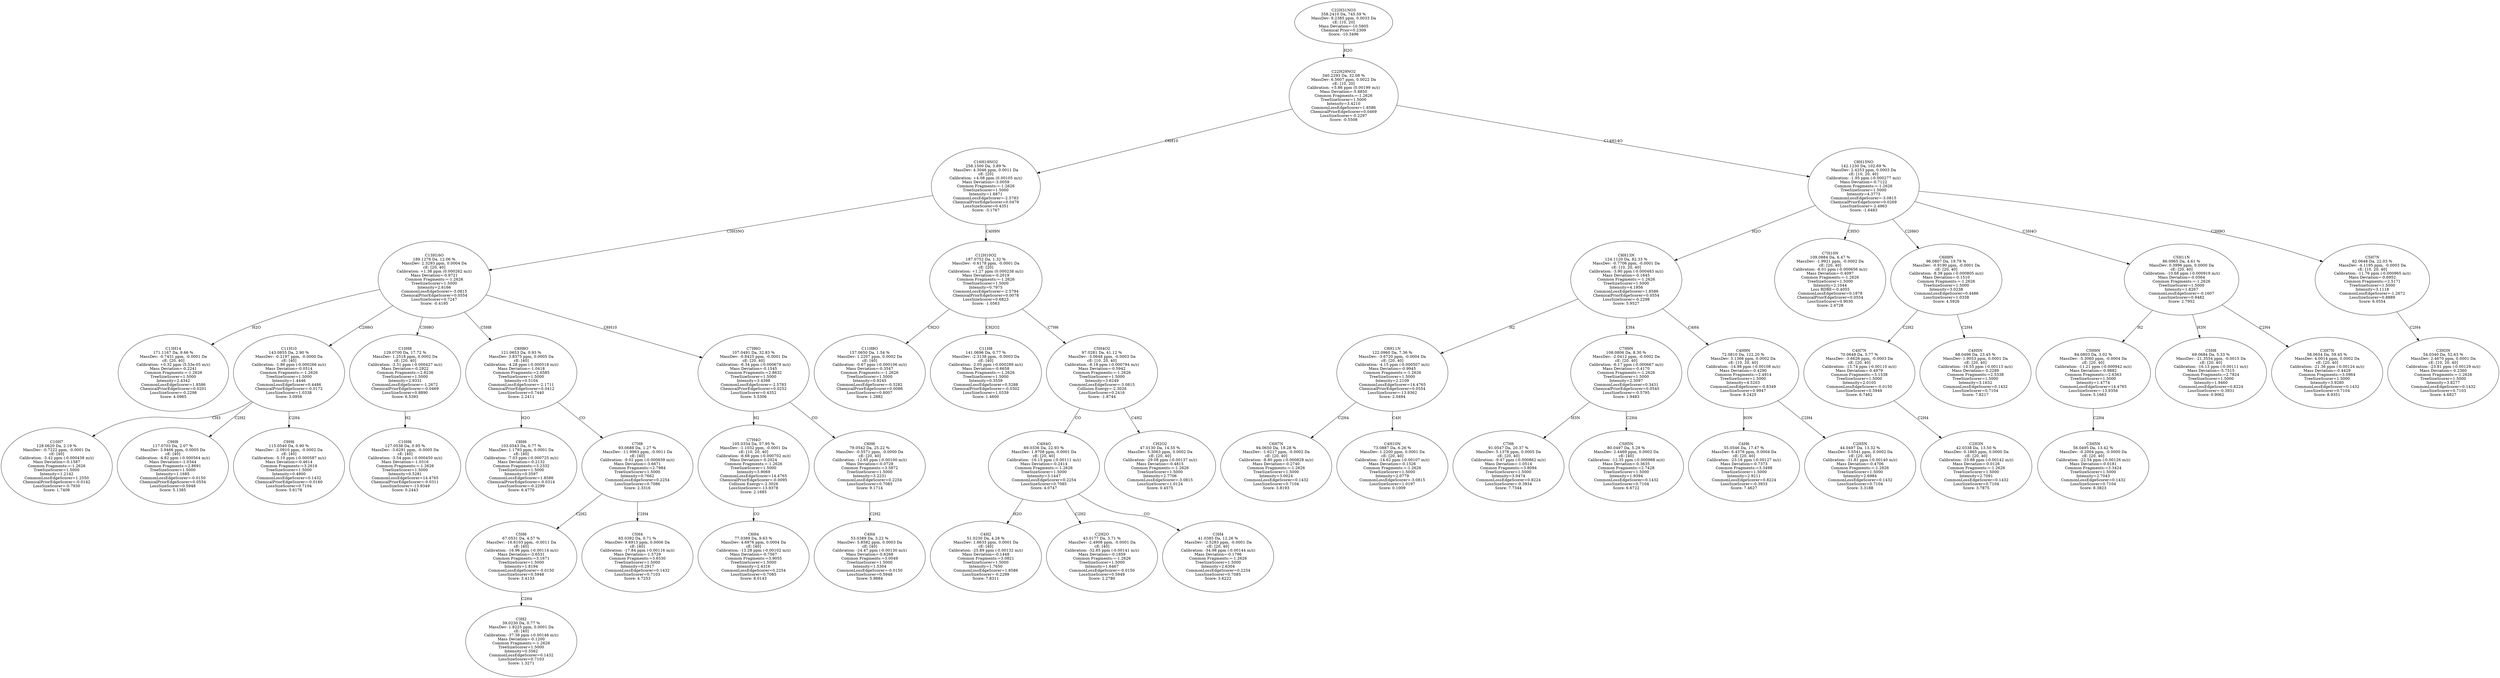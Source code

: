strict digraph {
v1 [label="C13H14\n171.1167 Da, 9.66 %\nMassDev: -0.7431 ppm, -0.0001 Da\ncE: [20, 40]\nCalibration: +0.32 ppm (5.53e-05 m/z)\nMass Deviation=-0.2241\nCommon Fragments:=-1.2626\nTreeSizeScorer=1.5000\nIntensity=2.4342\nCommonLossEdgeScorer=1.8586\nChemicalPriorEdgeScorer=0.0201\nLossSizeScorer=-0.2298\nScore: 4.0965"];
v2 [label="C10H7\n128.0620 Da, 2.19 %\nMassDev: -0.7222 ppm, -0.0001 Da\ncE: [40]\nCalibration: -3.42 ppm (-0.000438 m/z)\nMass Deviation=-0.1587\nCommon Fragments:=-1.2626\nTreeSizeScorer=1.5000\nIntensity=1.2142\nCommonLossEdgeScorer=1.2550\nChemicalPriorEdgeScorer=-0.0142\nLossSizeScorer=-0.7930\nScore: 1.7408"];
v3 [label="C9H8\n117.0703 Da, 2.07 %\nMassDev: 3.9466 ppm, 0.0005 Da\ncE: [40]\nCalibration: -4.82 ppm (-0.000564 m/z)\nMass Deviation=-1.0344\nCommon Fragments:=2.8691\nTreeSizeScorer=1.5000\nIntensity=1.1685\nCommonLossEdgeScorer=-0.0150\nChemicalPriorEdgeScorer=0.0554\nLossSizeScorer=0.5948\nScore: 5.1385"];
v4 [label="C9H6\n115.0540 Da, 0.90 %\nMassDev: -2.0910 ppm, -0.0002 Da\ncE: [40]\nCalibration: -5.10 ppm (-0.000587 m/z)\nMass Deviation=-0.4614\nCommon Fragments:=3.2616\nTreeSizeScorer=1.5000\nIntensity=0.4800\nCommonLossEdgeScorer=0.1432\nChemicalPriorEdgeScorer=-0.0160\nLossSizeScorer=0.7104\nScore: 5.6178"];
v5 [label="C11H10\n143.0855 Da, 2.90 %\nMassDev: -0.2197 ppm, -0.0000 Da\ncE: [40]\nCalibration: -1.86 ppm (-0.000266 m/z)\nMass Deviation=-0.0514\nCommon Fragments:=-1.2626\nTreeSizeScorer=1.5000\nIntensity=1.4446\nCommonLossEdgeScorer=0.4486\nChemicalPriorEdgeScorer=-0.0172\nLossSizeScorer=1.0338\nScore: 3.0956"];
v6 [label="C10H6\n127.0538 Da, 0.95 %\nMassDev: -3.6291 ppm, -0.0005 Da\ncE: [40]\nCalibration: -3.54 ppm (-0.000450 m/z)\nMass Deviation=-1.0316\nCommon Fragments:=-1.2626\nTreeSizeScorer=1.5000\nIntensity=0.5281\nCommonLossEdgeScorer=14.4765\nChemicalPriorEdgeScorer=-0.0311\nLossSizeScorer=-13.9349\nScore: 0.2443"];
v7 [label="C10H8\n129.0700 Da, 17.72 %\nMassDev: 1.2518 ppm, 0.0002 Da\ncE: [20, 40]\nCalibration: -3.31 ppm (-0.000427 m/z)\nMass Deviation=-0.2922\nCommon Fragments:=2.8236\nTreeSizeScorer=1.5000\nIntensity=2.9331\nCommonLossEdgeScorer=-1.2672\nChemicalPriorEdgeScorer=-0.0469\nLossSizeScorer=0.8890\nScore: 6.5393"];
v8 [label="C8H6\n103.0543 Da, 0.77 %\nMassDev: 1.1793 ppm, 0.0001 Da\ncE: [40]\nCalibration: -7.03 ppm (-0.000725 m/z)\nMass Deviation=-0.2132\nCommon Fragments:=3.2332\nTreeSizeScorer=1.5000\nIntensity=0.3597\nCommonLossEdgeScorer=1.8586\nChemicalPriorEdgeScorer=-0.0314\nLossSizeScorer=-0.2299\nScore: 6.4770"];
v9 [label="C3H2\n39.0230 Da, 0.77 %\nMassDev: 1.8225 ppm, 0.0001 Da\ncE: [40]\nCalibration: -37.38 ppm (-0.00146 m/z)\nMass Deviation=-0.1200\nCommon Fragments:=-1.2626\nTreeSizeScorer=1.5000\nIntensity=0.3562\nCommonLossEdgeScorer=0.1432\nLossSizeScorer=0.7103\nScore: 1.3271"];
v10 [label="C5H6\n67.0531 Da, 4.57 %\nMassDev: -16.6103 ppm, -0.0011 Da\ncE: [40]\nCalibration: -16.96 ppm (-0.00114 m/z)\nMass Deviation=-3.6531\nCommon Fragments:=3.1671\nTreeSizeScorer=1.5000\nIntensity=1.8194\nCommonLossEdgeScorer=-0.0150\nLossSizeScorer=0.5948\nScore: 3.4133"];
v11 [label="C5H4\n65.0392 Da, 0.71 %\nMassDev: 9.6913 ppm, 0.0006 Da\ncE: [40]\nCalibration: -17.84 ppm (-0.00116 m/z)\nMass Deviation=-1.5729\nCommon Fragments:=3.6530\nTreeSizeScorer=1.5000\nIntensity=0.2917\nCommonLossEdgeScorer=0.1432\nLossSizeScorer=0.7103\nScore: 4.7253"];
v12 [label="C7H8\n93.0688 Da, 1.27 %\nMassDev: -11.9963 ppm, -0.0011 Da\ncE: [40]\nCalibration: -9.02 ppm (-0.000839 m/z)\nMass Deviation=-3.6671\nCommon Fragments:=2.7984\nTreeSizeScorer=1.5000\nIntensity=0.7662\nCommonLossEdgeScorer=0.2254\nLossSizeScorer=0.7086\nScore: 2.3316"];
v13 [label="C8H8O\n121.0653 Da, 0.93 %\nMassDev: 3.8375 ppm, 0.0005 Da\ncE: [40]\nCalibration: -4.28 ppm (-0.000518 m/z)\nMass Deviation=-1.0418\nCommon Fragments:=2.6585\nTreeSizeScorer=1.5000\nIntensity=0.5104\nCommonLossEdgeScorer=-2.1711\nChemicalPriorEdgeScorer=0.0412\nLossSizeScorer=0.7440\nScore: 2.2411"];
v14 [label="C6H4\n77.0389 Da, 9.63 %\nMassDev: 4.6976 ppm, 0.0004 Da\ncE: [40]\nCalibration: -13.28 ppm (-0.00102 m/z)\nMass Deviation=-0.7567\nCommon Fragments:=3.9055\nTreeSizeScorer=1.5000\nIntensity=2.4316\nCommonLossEdgeScorer=0.2254\nLossSizeScorer=0.7085\nScore: 8.0143"];
v15 [label="C7H4O\n105.0334 Da, 57.95 %\nMassDev: -1.1032 ppm, -0.0001 Da\ncE: [10, 20, 40]\nCalibration: -6.68 ppm (-0.000702 m/z)\nMass Deviation=-0.2024\nCommon Fragments:=-1.2626\nTreeSizeScorer=1.5000\nIntensity=3.9069\nCommonLossEdgeScorer=14.4765\nChemicalPriorEdgeScorer=-0.0095\nCollision Energy=-2.3026\nLossSizeScorer=-13.9378\nScore: 2.1685"];
v16 [label="C4H4\n53.0389 Da, 3.22 %\nMassDev: 5.8582 ppm, 0.0003 Da\ncE: [40]\nCalibration: -24.47 ppm (-0.00130 m/z)\nMass Deviation=-0.6268\nCommon Fragments:=3.0049\nTreeSizeScorer=1.5000\nIntensity=1.5304\nCommonLossEdgeScorer=-0.0150\nLossSizeScorer=0.5948\nScore: 5.9884"];
v17 [label="C6H6\n79.0542 Da, 25.22 %\nMassDev: -0.5571 ppm, -0.0000 Da\ncE: [20, 40]\nCalibration: -12.65 ppm (-0.00100 m/z)\nMass Deviation=-0.0728\nCommon Fragments:=3.5872\nTreeSizeScorer=1.5000\nIntensity=3.2231\nCommonLossEdgeScorer=0.2254\nLossSizeScorer=0.7085\nScore: 9.1714"];
v18 [label="C7H6O\n107.0491 Da, 32.83 %\nMassDev: -0.8425 ppm, -0.0001 Da\ncE: [20, 40]\nCalibration: -6.34 ppm (-0.000679 m/z)\nMass Deviation=-0.1545\nCommon Fragments:=2.8632\nTreeSizeScorer=1.5000\nIntensity=3.4398\nCommonLossEdgeScorer=-2.5783\nChemicalPriorEdgeScorer=0.0252\nLossSizeScorer=0.4352\nScore: 5.5306"];
v19 [label="C13H16O\n189.1278 Da, 12.06 %\nMassDev: 2.3293 ppm, 0.0004 Da\ncE: [20, 40]\nCalibration: +1.38 ppm (0.000262 m/z)\nMass Deviation=-0.9721\nCommon Fragments:=-1.2626\nTreeSizeScorer=1.5000\nIntensity=2.6166\nCommonLossEdgeScorer=-3.0815\nChemicalPriorEdgeScorer=0.0554\nLossSizeScorer=0.7247\nScore: -0.4195"];
v20 [label="C11H8O\n157.0650 Da, 1.54 %\nMassDev: 1.2207 ppm, 0.0002 Da\ncE: [40]\nCalibration: -0.67 ppm (-0.000106 m/z)\nMass Deviation=-0.3547\nCommon Fragments:=-1.2626\nTreeSizeScorer=1.5000\nIntensity=0.9245\nCommonLossEdgeScorer=-0.3282\nChemicalPriorEdgeScorer=0.0086\nLossSizeScorer=0.8007\nScore: 1.2882"];
v21 [label="C11H8\n141.0696 Da, 0.77 %\nMassDev: -2.3138 ppm, -0.0003 Da\ncE: [40]\nCalibration: -2.05 ppm (-0.000289 m/z)\nMass Deviation=-0.6658\nCommon Fragments:=-1.2626\nTreeSizeScorer=1.5000\nIntensity=0.3559\nCommonLossEdgeScorer=0.5288\nChemicalPriorEdgeScorer=-0.0302\nLossSizeScorer=1.0339\nScore: 1.4600"];
v22 [label="C4H2\n51.0230 Da, 4.28 %\nMassDev: 1.6633 ppm, 0.0001 Da\ncE: [40]\nCalibration: -25.89 ppm (-0.00132 m/z)\nMass Deviation=-0.1448\nCommon Fragments:=3.0821\nTreeSizeScorer=1.5000\nIntensity=1.7650\nCommonLossEdgeScorer=1.8586\nLossSizeScorer=-0.2299\nScore: 7.8311"];
v23 [label="C2H2O\n43.0177 Da, 3.71 %\nMassDev: -2.4908 ppm, -0.0001 Da\ncE: [40]\nCalibration: -32.85 ppm (-0.00141 m/z)\nMass Deviation=-0.1859\nCommon Fragments:=-1.2626\nTreeSizeScorer=1.5000\nIntensity=1.6467\nCommonLossEdgeScorer=-0.0150\nLossSizeScorer=0.5949\nScore: 2.2780"];
v24 [label="C3H4\n41.0385 Da, 12.26 %\nMassDev: -2.5283 ppm, -0.0001 Da\ncE: [20, 40]\nCalibration: -34.98 ppm (-0.00144 m/z)\nMass Deviation=-0.1796\nCommon Fragments:=-1.2626\nTreeSizeScorer=1.5000\nIntensity=2.6304\nCommonLossEdgeScorer=0.2254\nLossSizeScorer=0.7085\nScore: 3.6222"];
v25 [label="C4H4O\n69.0336 Da, 22.93 %\nMassDev: 1.9708 ppm, 0.0001 Da\ncE: [20, 40]\nCalibration: -16.15 ppm (-0.00111 m/z)\nMass Deviation=-0.2414\nCommon Fragments:=-1.2626\nTreeSizeScorer=1.5000\nIntensity=3.1447\nCommonLossEdgeScorer=0.2254\nLossSizeScorer=0.7085\nScore: 4.0747"];
v26 [label="CH2O2\n47.0130 Da, 14.55 %\nMassDev: 5.3063 ppm, 0.0002 Da\ncE: [20, 40]\nCalibration: -29.08 ppm (-0.00137 m/z)\nMass Deviation=-0.4815\nCommon Fragments:=-1.2626\nTreeSizeScorer=1.5000\nIntensity=2.7706\nCommonLossEdgeScorer=-3.0815\nLossSizeScorer=1.0124\nScore: 0.4575"];
v27 [label="C5H4O2\n97.0281 Da, 41.12 %\nMassDev: -3.0648 ppm, -0.0003 Da\ncE: [10, 20, 40]\nCalibration: -8.18 ppm (-0.000794 m/z)\nMass Deviation=-0.5942\nCommon Fragments:=-1.2626\nTreeSizeScorer=1.5000\nIntensity=3.6249\nCommonLossEdgeScorer=-3.0815\nCollision Energy=-2.3026\nLossSizeScorer=0.2416\nScore: -1.8744"];
v28 [label="C12H10O2\n187.0752 Da, 1.32 %\nMassDev: -0.6178 ppm, -0.0001 Da\ncE: [20]\nCalibration: +1.27 ppm (0.000238 m/z)\nMass Deviation=-0.2019\nCommon Fragments:=-1.2626\nTreeSizeScorer=1.5000\nIntensity=0.7975\nCommonLossEdgeScorer=-2.5794\nChemicalPriorEdgeScorer=0.0078\nLossSizeScorer=0.6823\nScore: -1.0563"];
v29 [label="C16H19NO2\n258.1500 Da, 3.89 %\nMassDev: 4.3046 ppm, 0.0011 Da\ncE: [20]\nCalibration: +4.08 ppm (0.00105 m/z)\nMass Deviation=-3.0059\nCommon Fragments:=-1.2626\nTreeSizeScorer=1.5000\nIntensity=1.6871\nCommonLossEdgeScorer=-2.5783\nChemicalPriorEdgeScorer=0.0479\nLossSizeScorer=0.4351\nScore: -3.1767"];
v30 [label="C6H7N\n94.0650 Da, 19.28 %\nMassDev: -1.6217 ppm, -0.0002 Da\ncE: [20, 40]\nCalibration: -8.80 ppm (-0.000828 m/z)\nMass Deviation=-0.2740\nCommon Fragments:=-1.2626\nTreeSizeScorer=1.5000\nIntensity=3.0024\nCommonLossEdgeScorer=0.1432\nLossSizeScorer=0.7104\nScore: 3.8193"];
v31 [label="C4H10N\n73.0887 Da, 6.26 %\nMassDev: 1.2200 ppm, 0.0001 Da\ncE: [20, 40]\nCalibration: -14.62 ppm (-0.00107 m/z)\nMass Deviation=-0.1526\nCommon Fragments:=-1.2626\nTreeSizeScorer=1.5000\nIntensity=2.0779\nCommonLossEdgeScorer=-3.0815\nLossSizeScorer=1.0197\nScore: 0.1009"];
v32 [label="C8H11N\n122.0960 Da, 7.36 %\nMassDev: -3.6720 ppm, -0.0004 Da\ncE: [20, 40]\nCalibration: -4.15 ppm (-0.000507 m/z)\nMass Deviation=-0.9945\nCommon Fragments:=-1.2626\nTreeSizeScorer=1.5000\nIntensity=2.2109\nCommonLossEdgeScorer=14.4765\nChemicalPriorEdgeScorer=0.0554\nLossSizeScorer=-13.9362\nScore: 2.0494"];
v33 [label="C7H6\n91.0547 Da, 20.37 %\nMassDev: 5.1378 ppm, 0.0005 Da\ncE: [20, 40]\nCalibration: -9.47 ppm (-0.000862 m/z)\nMass Deviation=-1.0514\nCommon Fragments:=3.8094\nTreeSizeScorer=1.5000\nIntensity=3.0474\nCommonLossEdgeScorer=0.8224\nLossSizeScorer=-0.3934\nScore: 7.7344"];
v34 [label="C5H5N\n80.0497 Da, 5.29 %\nMassDev: 2.4469 ppm, 0.0002 Da\ncE: [40]\nCalibration: -12.35 ppm (-0.000988 m/z)\nMass Deviation=-0.3635\nCommon Fragments:=2.7428\nTreeSizeScorer=1.5000\nIntensity=1.9394\nCommonLossEdgeScorer=0.1432\nLossSizeScorer=0.7104\nScore: 6.6722"];
v35 [label="C7H9N\n108.0806 Da, 8.30 %\nMassDev: -2.0412 ppm, -0.0002 Da\ncE: [20, 40]\nCalibration: -6.17 ppm (-0.000667 m/z)\nMass Deviation=-0.4170\nCommon Fragments:=-1.2626\nTreeSizeScorer=1.5000\nIntensity=2.3097\nCommonLossEdgeScorer=0.3431\nChemicalPriorEdgeScorer=0.0545\nLossSizeScorer=-0.5795\nScore: 1.9483"];
v36 [label="C4H6\n55.0546 Da, 17.47 %\nMassDev: 6.4376 ppm, 0.0004 Da\ncE: [20, 40]\nCalibration: -23.16 ppm (-0.00127 m/z)\nMass Deviation=-0.7373\nCommon Fragments:=3.3498\nTreeSizeScorer=1.5000\nIntensity=2.9211\nCommonLossEdgeScorer=0.8224\nLossSizeScorer=-0.3933\nScore: 7.4627"];
v37 [label="C2H5N\n44.0497 Da, 13.32 %\nMassDev: 5.5541 ppm, 0.0002 Da\ncE: [20, 40]\nCalibration: -31.81 ppm (-0.00140 m/z)\nMass Deviation=-0.4706\nCommon Fragments:=-1.2626\nTreeSizeScorer=1.5000\nIntensity=2.6984\nCommonLossEdgeScorer=0.1432\nLossSizeScorer=0.7104\nScore: 3.3188"];
v38 [label="C4H9N\n72.0810 Da, 122.20 %\nMassDev: 3.1366 ppm, 0.0002 Da\ncE: [10, 20, 40]\nCalibration: -14.98 ppm (-0.00108 m/z)\nMass Deviation=-0.4290\nCommon Fragments:=2.4914\nTreeSizeScorer=1.5000\nIntensity=4.5203\nCommonLossEdgeScorer=-0.8349\nLossSizeScorer=0.9947\nScore: 8.2425"];
v39 [label="C8H13N\n124.1120 Da, 82.33 %\nMassDev: -0.7706 ppm, -0.0001 Da\ncE: [10, 20, 40]\nCalibration: -3.90 ppm (-0.000483 m/z)\nMass Deviation=-0.1645\nCommon Fragments:=-1.2626\nTreeSizeScorer=1.5000\nIntensity=4.1956\nCommonLossEdgeScorer=1.8586\nChemicalPriorEdgeScorer=0.0554\nLossSizeScorer=-0.2298\nScore: 5.9527"];
v40 [label="C7H10N\n109.0884 Da, 6.47 %\nMassDev: -1.9921 ppm, -0.0002 Da\ncE: [20, 40]\nCalibration: -6.01 ppm (-0.000656 m/z)\nMass Deviation=-0.4097\nCommon Fragments:=-1.2626\nTreeSizeScorer=1.5000\nIntensity=2.1044\nLoss RDBE=-0.4055\nCommonLossEdgeScorer=0.1878\nChemicalPriorEdgeScorer=0.0554\nLossSizeScorer=0.9030\nScore: 2.6728"];
v41 [label="C2H3N\n42.0338 Da, 13.50 %\nMassDev: 0.1865 ppm, 0.0000 Da\ncE: [20, 40]\nCalibration: -33.88 ppm (-0.00142 m/z)\nMass Deviation=-0.0126\nCommon Fragments:=-1.2626\nTreeSizeScorer=1.5000\nIntensity=2.7091\nCommonLossEdgeScorer=0.1432\nLossSizeScorer=0.7104\nScore: 3.7875"];
v42 [label="C4H7N\n70.0649 Da, 5.77 %\nMassDev: -3.6626 ppm, -0.0003 Da\ncE: [20, 40]\nCalibration: -15.74 ppm (-0.00110 m/z)\nMass Deviation=-0.4979\nCommon Fragments:=3.1538\nTreeSizeScorer=1.5000\nIntensity=2.0105\nCommonLossEdgeScorer=-0.0150\nLossSizeScorer=0.5949\nScore: 6.7462"];
v43 [label="C4H5N\n68.0496 Da, 23.45 %\nMassDev: 1.9053 ppm, 0.0001 Da\ncE: [20, 40]\nCalibration: -16.55 ppm (-0.00113 m/z)\nMass Deviation=-0.2289\nCommon Fragments:=2.5338\nTreeSizeScorer=1.5000\nIntensity=3.1632\nCommonLossEdgeScorer=0.1432\nLossSizeScorer=0.7104\nScore: 7.8217"];
v44 [label="C6H9N\n96.0807 Da, 19.79 %\nMassDev: -0.9190 ppm, -0.0001 Da\ncE: [20, 40]\nCalibration: -8.38 ppm (-0.000805 m/z)\nMass Deviation=-0.1510\nCommon Fragments:=-1.2626\nTreeSizeScorer=1.5000\nIntensity=3.0238\nCommonLossEdgeScorer=0.4486\nLossSizeScorer=1.0338\nScore: 4.5926"];
v45 [label="C3H5N\n56.0495 Da, 13.42 %\nMassDev: -0.2004 ppm, -0.0000 Da\ncE: [20, 40]\nCalibration: -22.54 ppm (-0.00126 m/z)\nMass Deviation=-0.0181\nCommon Fragments:=3.3424\nTreeSizeScorer=1.5000\nIntensity=2.7043\nCommonLossEdgeScorer=0.1432\nLossSizeScorer=0.7104\nScore: 8.3823"];
v46 [label="C5H9N\n84.0803 Da, 3.02 %\nMassDev: -5.3060 ppm, -0.0004 Da\ncE: [20, 40]\nCalibration: -11.21 ppm (-0.000942 m/z)\nMass Deviation=-0.9882\nCommon Fragments:=2.6363\nTreeSizeScorer=1.5000\nIntensity=1.4774\nCommonLossEdgeScorer=14.4765\nLossSizeScorer=-13.9356\nScore: 5.1663"];
v47 [label="C5H8\n69.0684 Da, 5.33 %\nMassDev: -21.3554 ppm, -0.0015 Da\ncE: [20, 40]\nCalibration: -16.13 ppm (-0.00111 m/z)\nMass Deviation=-5.7515\nCommon Fragments:=2.7824\nTreeSizeScorer=1.5000\nIntensity=1.9460\nCommonLossEdgeScorer=0.8224\nLossSizeScorer=-0.3931\nScore: 0.9062"];
v48 [label="C3H7N\n58.0654 Da, 59.45 %\nMassDev: 4.0014 ppm, 0.0002 Da\ncE: [20, 40]\nCalibration: -21.36 ppm (-0.00124 m/z)\nMass Deviation=-0.4429\nCommon Fragments:=3.0964\nTreeSizeScorer=1.5000\nIntensity=3.9280\nCommonLossEdgeScorer=0.1432\nLossSizeScorer=0.7104\nScore: 8.9351"];
v49 [label="C5H11N\n86.0965 Da, 4.61 %\nMassDev: 0.3996 ppm, 0.0000 Da\ncE: [20, 40]\nCalibration: -10.68 ppm (-0.000919 m/z)\nMass Deviation=-0.0564\nCommon Fragments:=-1.2626\nTreeSizeScorer=1.5000\nIntensity=1.8267\nCommonLossEdgeScorer=-0.1607\nLossSizeScorer=0.9482\nScore: 2.7952"];
v50 [label="C3H3N\n54.0340 Da, 52.63 %\nMassDev: 2.4670 ppm, 0.0001 Da\ncE: [10, 20, 40]\nCalibration: -23.81 ppm (-0.00129 m/z)\nMass Deviation=-0.2360\nCommon Fragments:=-1.2626\nTreeSizeScorer=1.5000\nIntensity=3.8277\nCommonLossEdgeScorer=0.1432\nLossSizeScorer=0.7103\nScore: 4.6827"];
v51 [label="C5H7N\n82.0648 Da, 22.03 %\nMassDev: -4.1195 ppm, -0.0003 Da\ncE: [10, 20, 40]\nCalibration: -11.76 ppm (-0.000965 m/z)\nMass Deviation=-0.6952\nCommon Fragments:=2.5171\nTreeSizeScorer=1.5000\nIntensity=3.1118\nCommonLossEdgeScorer=-1.2672\nLossSizeScorer=0.8889\nScore: 6.0554"];
v52 [label="C8H15NO\n142.1230 Da, 102.69 %\nMassDev: 2.4253 ppm, 0.0003 Da\ncE: [10, 20, 40]\nCalibration: -1.95 ppm (-0.000277 m/z)\nMass Deviation=-0.7122\nCommon Fragments:=-1.2626\nTreeSizeScorer=1.5000\nIntensity=4.3773\nCommonLossEdgeScorer=-3.0815\nChemicalPriorEdgeScorer=0.0269\nLossSizeScorer=-2.4963\nScore: -1.6483"];
v53 [label="C22H29NO2\n340.2293 Da, 32.08 %\nMassDev: 6.5607 ppm, 0.0022 Da\ncE: [10, 20]\nCalibration: +5.86 ppm (0.00199 m/z)\nMass Deviation=-5.8850\nCommon Fragments:=-1.2626\nTreeSizeScorer=1.5000\nIntensity=3.4210\nCommonLossEdgeScorer=1.8586\nChemicalPriorEdgeScorer=0.0469\nLossSizeScorer=-0.2297\nScore: -0.5508"];
v54 [label="C22H31NO3\n358.2410 Da, 745.59 %\nMassDev: 9.2385 ppm, 0.0033 Da\ncE: [10, 20]\nMass Deviation=-10.5805\nChemical Prior=0.2309\nScore: -10.3496"];
v19 -> v1 [label="H2O"];
v5 -> v2 [label="CH3"];
v5 -> v3 [label="C2H2"];
v5 -> v4 [label="C2H4"];
v19 -> v5 [label="C2H6O"];
v7 -> v6 [label="H2"];
v19 -> v7 [label="C3H8O"];
v13 -> v8 [label="H2O"];
v10 -> v9 [label="C2H4"];
v12 -> v10 [label="C2H2"];
v12 -> v11 [label="C2H4"];
v13 -> v12 [label="CO"];
v19 -> v13 [label="C5H8"];
v15 -> v14 [label="CO"];
v18 -> v15 [label="H2"];
v17 -> v16 [label="C2H2"];
v18 -> v17 [label="CO"];
v19 -> v18 [label="C6H10"];
v29 -> v19 [label="C3H3NO"];
v28 -> v20 [label="CH2O"];
v28 -> v21 [label="CH2O2"];
v25 -> v22 [label="H2O"];
v25 -> v23 [label="C2H2"];
v25 -> v24 [label="CO"];
v27 -> v25 [label="CO"];
v27 -> v26 [label="C4H2"];
v28 -> v27 [label="C7H6"];
v29 -> v28 [label="C4H9N"];
v53 -> v29 [label="C6H10"];
v32 -> v30 [label="C2H4"];
v32 -> v31 [label="C4H"];
v39 -> v32 [label="H2"];
v35 -> v33 [label="H3N"];
v35 -> v34 [label="C2H4"];
v39 -> v35 [label="CH4"];
v38 -> v36 [label="H3N"];
v38 -> v37 [label="C2H4"];
v39 -> v38 [label="C4H4"];
v52 -> v39 [label="H2O"];
v52 -> v40 [label="CH5O"];
v42 -> v41 [label="C2H4"];
v44 -> v42 [label="C2H2"];
v44 -> v43 [label="C2H4"];
v52 -> v44 [label="C2H6O"];
v46 -> v45 [label="C2H4"];
v49 -> v46 [label="H2"];
v49 -> v47 [label="H3N"];
v49 -> v48 [label="C2H4"];
v52 -> v49 [label="C3H4O"];
v51 -> v50 [label="C2H4"];
v52 -> v51 [label="C3H8O"];
v53 -> v52 [label="C14H14O"];
v54 -> v53 [label="H2O"];
}